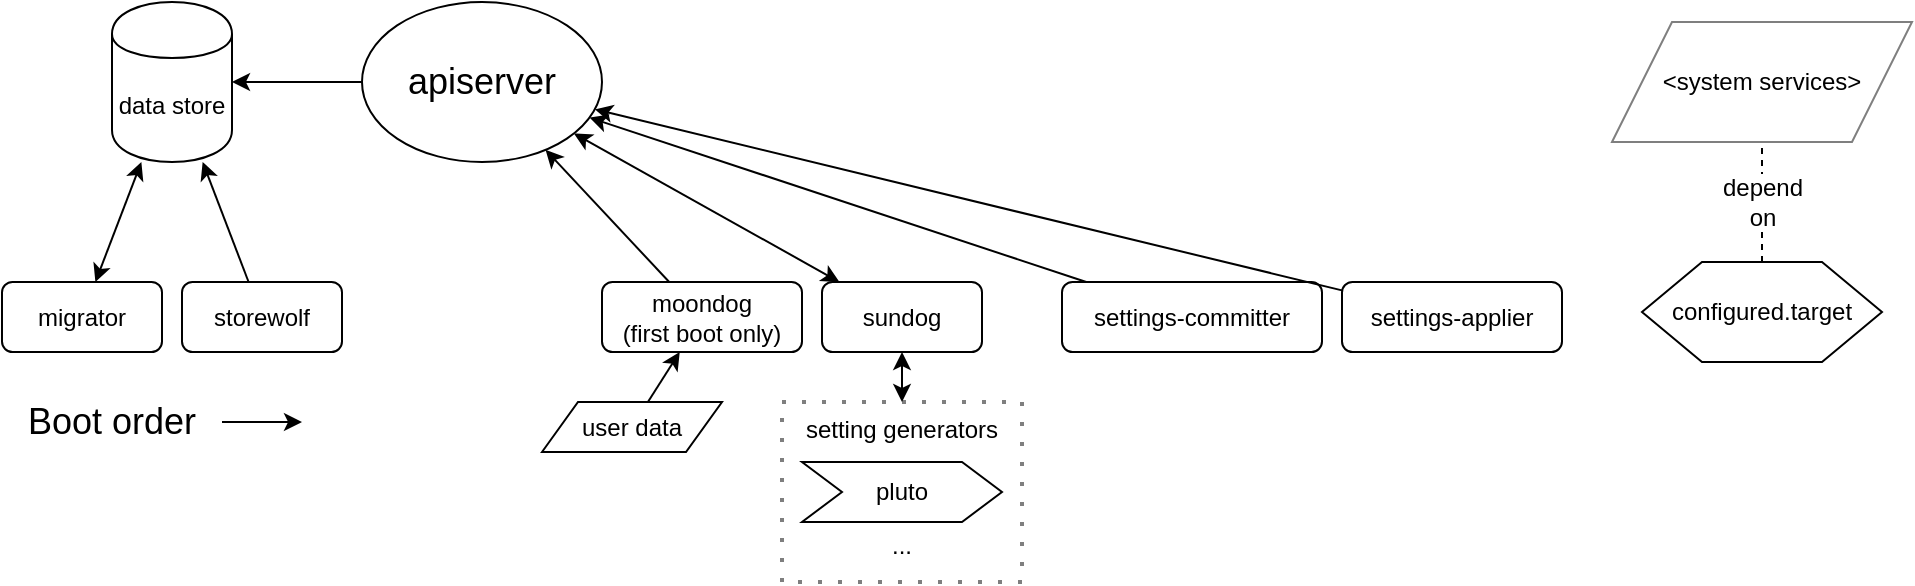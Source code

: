 <mxfile version="10.9.7" type="device"><diagram id="vL4lszIxdcRJnpUGa12-" name="Page-1"><mxGraphModel dx="942" dy="1018" grid="1" gridSize="10" guides="1" tooltips="1" connect="1" arrows="1" fold="1" page="1" pageScale="1" pageWidth="1100" pageHeight="850" math="0" shadow="0"><root><mxCell id="0"/><mxCell id="1" parent="0"/><mxCell id="BReUcqJK6GrhxDRek2Sn-1" value="&lt;div&gt;migrator&lt;/div&gt;" style="rounded=1;whiteSpace=wrap;html=1;" parent="1" vertex="1"><mxGeometry y="145" width="80" height="35" as="geometry"/></mxCell><mxCell id="BReUcqJK6GrhxDRek2Sn-3" value="storewolf" style="rounded=1;whiteSpace=wrap;html=1;" parent="1" vertex="1"><mxGeometry x="90" y="145" width="80" height="35" as="geometry"/></mxCell><mxCell id="BReUcqJK6GrhxDRek2Sn-4" value="data store" style="shape=cylinder;whiteSpace=wrap;html=1;boundedLbl=1;backgroundOutline=1;" parent="1" vertex="1"><mxGeometry x="55" y="5" width="60" height="80" as="geometry"/></mxCell><mxCell id="BReUcqJK6GrhxDRek2Sn-5" value="&lt;div&gt;moondog&lt;/div&gt;&lt;div&gt;(first boot only)&lt;br&gt;&lt;/div&gt;" style="rounded=1;whiteSpace=wrap;html=1;" parent="1" vertex="1"><mxGeometry x="300" y="145" width="100" height="35" as="geometry"/></mxCell><mxCell id="BReUcqJK6GrhxDRek2Sn-6" value="apiserver" style="ellipse;whiteSpace=wrap;html=1;fontSize=18;" parent="1" vertex="1"><mxGeometry x="180" y="5" width="120" height="80" as="geometry"/></mxCell><mxCell id="BReUcqJK6GrhxDRek2Sn-8" value="sundog" style="rounded=1;whiteSpace=wrap;html=1;" parent="1" vertex="1"><mxGeometry x="410" y="145" width="80" height="35" as="geometry"/></mxCell><mxCell id="BReUcqJK6GrhxDRek2Sn-10" value="settings-committer" style="rounded=1;whiteSpace=wrap;html=1;" parent="1" vertex="1"><mxGeometry x="530" y="145" width="130" height="35" as="geometry"/></mxCell><mxCell id="BReUcqJK6GrhxDRek2Sn-11" value="settings-applier" style="rounded=1;whiteSpace=wrap;html=1;" parent="1" vertex="1"><mxGeometry x="670" y="145" width="110" height="35" as="geometry"/></mxCell><mxCell id="BReUcqJK6GrhxDRek2Sn-12" value="configured.target" style="shape=hexagon;perimeter=hexagonPerimeter2;whiteSpace=wrap;html=1;" parent="1" vertex="1"><mxGeometry x="820" y="135" width="120" height="50" as="geometry"/></mxCell><mxCell id="BReUcqJK6GrhxDRek2Sn-13" value="" style="endArrow=classic;startArrow=classic;html=1;startFill=1;" parent="1" source="BReUcqJK6GrhxDRek2Sn-1" target="BReUcqJK6GrhxDRek2Sn-4" edge="1"><mxGeometry width="50" height="50" relative="1" as="geometry"><mxPoint x="10" y="105" as="sourcePoint"/><mxPoint x="60" y="55" as="targetPoint"/></mxGeometry></mxCell><mxCell id="BReUcqJK6GrhxDRek2Sn-15" value="" style="endArrow=classic;startArrow=none;html=1;startFill=0;" parent="1" source="BReUcqJK6GrhxDRek2Sn-3" target="BReUcqJK6GrhxDRek2Sn-4" edge="1"><mxGeometry width="50" height="50" relative="1" as="geometry"><mxPoint x="-120" y="405" as="sourcePoint"/><mxPoint x="-70" y="355" as="targetPoint"/></mxGeometry></mxCell><mxCell id="M4X2SazQFCO-rZaaM2Hl-1" value="" style="endArrow=classic;html=1;" parent="1" source="BReUcqJK6GrhxDRek2Sn-5" target="BReUcqJK6GrhxDRek2Sn-6" edge="1"><mxGeometry width="50" height="50" relative="1" as="geometry"><mxPoint x="-110" y="405" as="sourcePoint"/><mxPoint x="-60" y="355" as="targetPoint"/></mxGeometry></mxCell><mxCell id="M4X2SazQFCO-rZaaM2Hl-2" value="" style="endArrow=classic;html=1;" parent="1" source="BReUcqJK6GrhxDRek2Sn-6" target="BReUcqJK6GrhxDRek2Sn-4" edge="1"><mxGeometry width="50" height="50" relative="1" as="geometry"><mxPoint x="-110" y="405" as="sourcePoint"/><mxPoint x="-60" y="355" as="targetPoint"/></mxGeometry></mxCell><mxCell id="M4X2SazQFCO-rZaaM2Hl-3" value="" style="endArrow=classic;html=1;startArrow=classic;startFill=1;" parent="1" source="BReUcqJK6GrhxDRek2Sn-8" target="BReUcqJK6GrhxDRek2Sn-6" edge="1"><mxGeometry width="50" height="50" relative="1" as="geometry"><mxPoint x="-110" y="305" as="sourcePoint"/><mxPoint x="-60" y="255" as="targetPoint"/></mxGeometry></mxCell><mxCell id="M4X2SazQFCO-rZaaM2Hl-6" value="" style="endArrow=classic;startArrow=classic;html=1;entryX=0.5;entryY=1;entryDx=0;entryDy=0;" parent="1" source="M4X2SazQFCO-rZaaM2Hl-5" target="BReUcqJK6GrhxDRek2Sn-8" edge="1"><mxGeometry width="50" height="50" relative="1" as="geometry"><mxPoint x="140" y="425" as="sourcePoint"/><mxPoint x="190" y="375" as="targetPoint"/></mxGeometry></mxCell><mxCell id="M4X2SazQFCO-rZaaM2Hl-8" value="" style="group" parent="1" vertex="1" connectable="0"><mxGeometry x="390" y="205" width="120" height="90" as="geometry"/></mxCell><mxCell id="M4X2SazQFCO-rZaaM2Hl-5" value="&lt;div&gt;setting generators&lt;/div&gt;&lt;div&gt;&lt;br&gt;&lt;/div&gt;&lt;div&gt;&lt;br&gt;&lt;/div&gt;&lt;div&gt;&lt;br&gt;&lt;/div&gt;&lt;div&gt;...&lt;br&gt;&lt;/div&gt;" style="rounded=0;whiteSpace=wrap;html=1;dashed=1;dashPattern=1 4;fillColor=#ffffff;opacity=50;strokeWidth=2;verticalAlign=top;" parent="M4X2SazQFCO-rZaaM2Hl-8" vertex="1"><mxGeometry width="120" height="90" as="geometry"/></mxCell><mxCell id="BReUcqJK6GrhxDRek2Sn-9" value="pluto" style="shape=step;perimeter=stepPerimeter;whiteSpace=wrap;html=1;fixedSize=1;" parent="M4X2SazQFCO-rZaaM2Hl-8" vertex="1"><mxGeometry x="10" y="30" width="100" height="30" as="geometry"/></mxCell><mxCell id="M4X2SazQFCO-rZaaM2Hl-9" value="" style="endArrow=classic;html=1;" parent="1" source="BReUcqJK6GrhxDRek2Sn-10" target="BReUcqJK6GrhxDRek2Sn-6" edge="1"><mxGeometry width="50" height="50" relative="1" as="geometry"><mxPoint x="-110" y="375" as="sourcePoint"/><mxPoint x="-60" y="325" as="targetPoint"/></mxGeometry></mxCell><mxCell id="M4X2SazQFCO-rZaaM2Hl-10" value="" style="endArrow=classic;html=1;" parent="1" source="BReUcqJK6GrhxDRek2Sn-11" target="BReUcqJK6GrhxDRek2Sn-6" edge="1"><mxGeometry width="50" height="50" relative="1" as="geometry"><mxPoint x="-110" y="455" as="sourcePoint"/><mxPoint x="-60" y="405" as="targetPoint"/></mxGeometry></mxCell><mxCell id="M4X2SazQFCO-rZaaM2Hl-11" value="&amp;lt;system services&amp;gt;" style="shape=parallelogram;perimeter=parallelogramPerimeter;whiteSpace=wrap;html=1;strokeWidth=1;fillColor=#ffffff;opacity=50;" parent="1" vertex="1"><mxGeometry x="805" y="15" width="150" height="60" as="geometry"/></mxCell><mxCell id="M4X2SazQFCO-rZaaM2Hl-18" value="" style="endArrow=none;dashed=1;html=1;" parent="1" source="BReUcqJK6GrhxDRek2Sn-12" target="M4X2SazQFCO-rZaaM2Hl-11" edge="1"><mxGeometry width="50" height="50" relative="1" as="geometry"><mxPoint x="-130" y="375" as="sourcePoint"/><mxPoint x="-80" y="325" as="targetPoint"/></mxGeometry></mxCell><mxCell id="M4X2SazQFCO-rZaaM2Hl-19" value="&lt;div&gt;depend&lt;/div&gt;&lt;div&gt;on&lt;/div&gt;" style="text;html=1;resizable=0;points=[];align=center;verticalAlign=middle;labelBackgroundColor=#ffffff;" parent="M4X2SazQFCO-rZaaM2Hl-18" vertex="1" connectable="0"><mxGeometry x="-0.492" y="-5" relative="1" as="geometry"><mxPoint x="-5" y="-15" as="offset"/></mxGeometry></mxCell><mxCell id="M4X2SazQFCO-rZaaM2Hl-20" value="Boot order" style="text;html=1;strokeColor=none;fillColor=none;align=center;verticalAlign=middle;whiteSpace=wrap;rounded=0;opacity=50;fontSize=18;" parent="1" vertex="1"><mxGeometry y="205" width="110" height="20" as="geometry"/></mxCell><mxCell id="M4X2SazQFCO-rZaaM2Hl-22" value="" style="endArrow=classic;html=1;fontSize=18;" parent="1" source="M4X2SazQFCO-rZaaM2Hl-20" edge="1"><mxGeometry width="50" height="50" relative="1" as="geometry"><mxPoint x="10" y="365" as="sourcePoint"/><mxPoint x="150" y="215" as="targetPoint"/></mxGeometry></mxCell><mxCell id="XSd0KtlFQv_S3EgwD2iR-1" value="user data" style="shape=parallelogram;perimeter=parallelogramPerimeter;whiteSpace=wrap;html=1;" vertex="1" parent="1"><mxGeometry x="270" y="205" width="90" height="25" as="geometry"/></mxCell><mxCell id="XSd0KtlFQv_S3EgwD2iR-2" value="" style="endArrow=classic;html=1;" edge="1" parent="1" source="XSd0KtlFQv_S3EgwD2iR-1" target="BReUcqJK6GrhxDRek2Sn-5"><mxGeometry width="50" height="50" relative="1" as="geometry"><mxPoint x="10" y="370" as="sourcePoint"/><mxPoint x="330" y="250" as="targetPoint"/></mxGeometry></mxCell></root></mxGraphModel></diagram></mxfile>